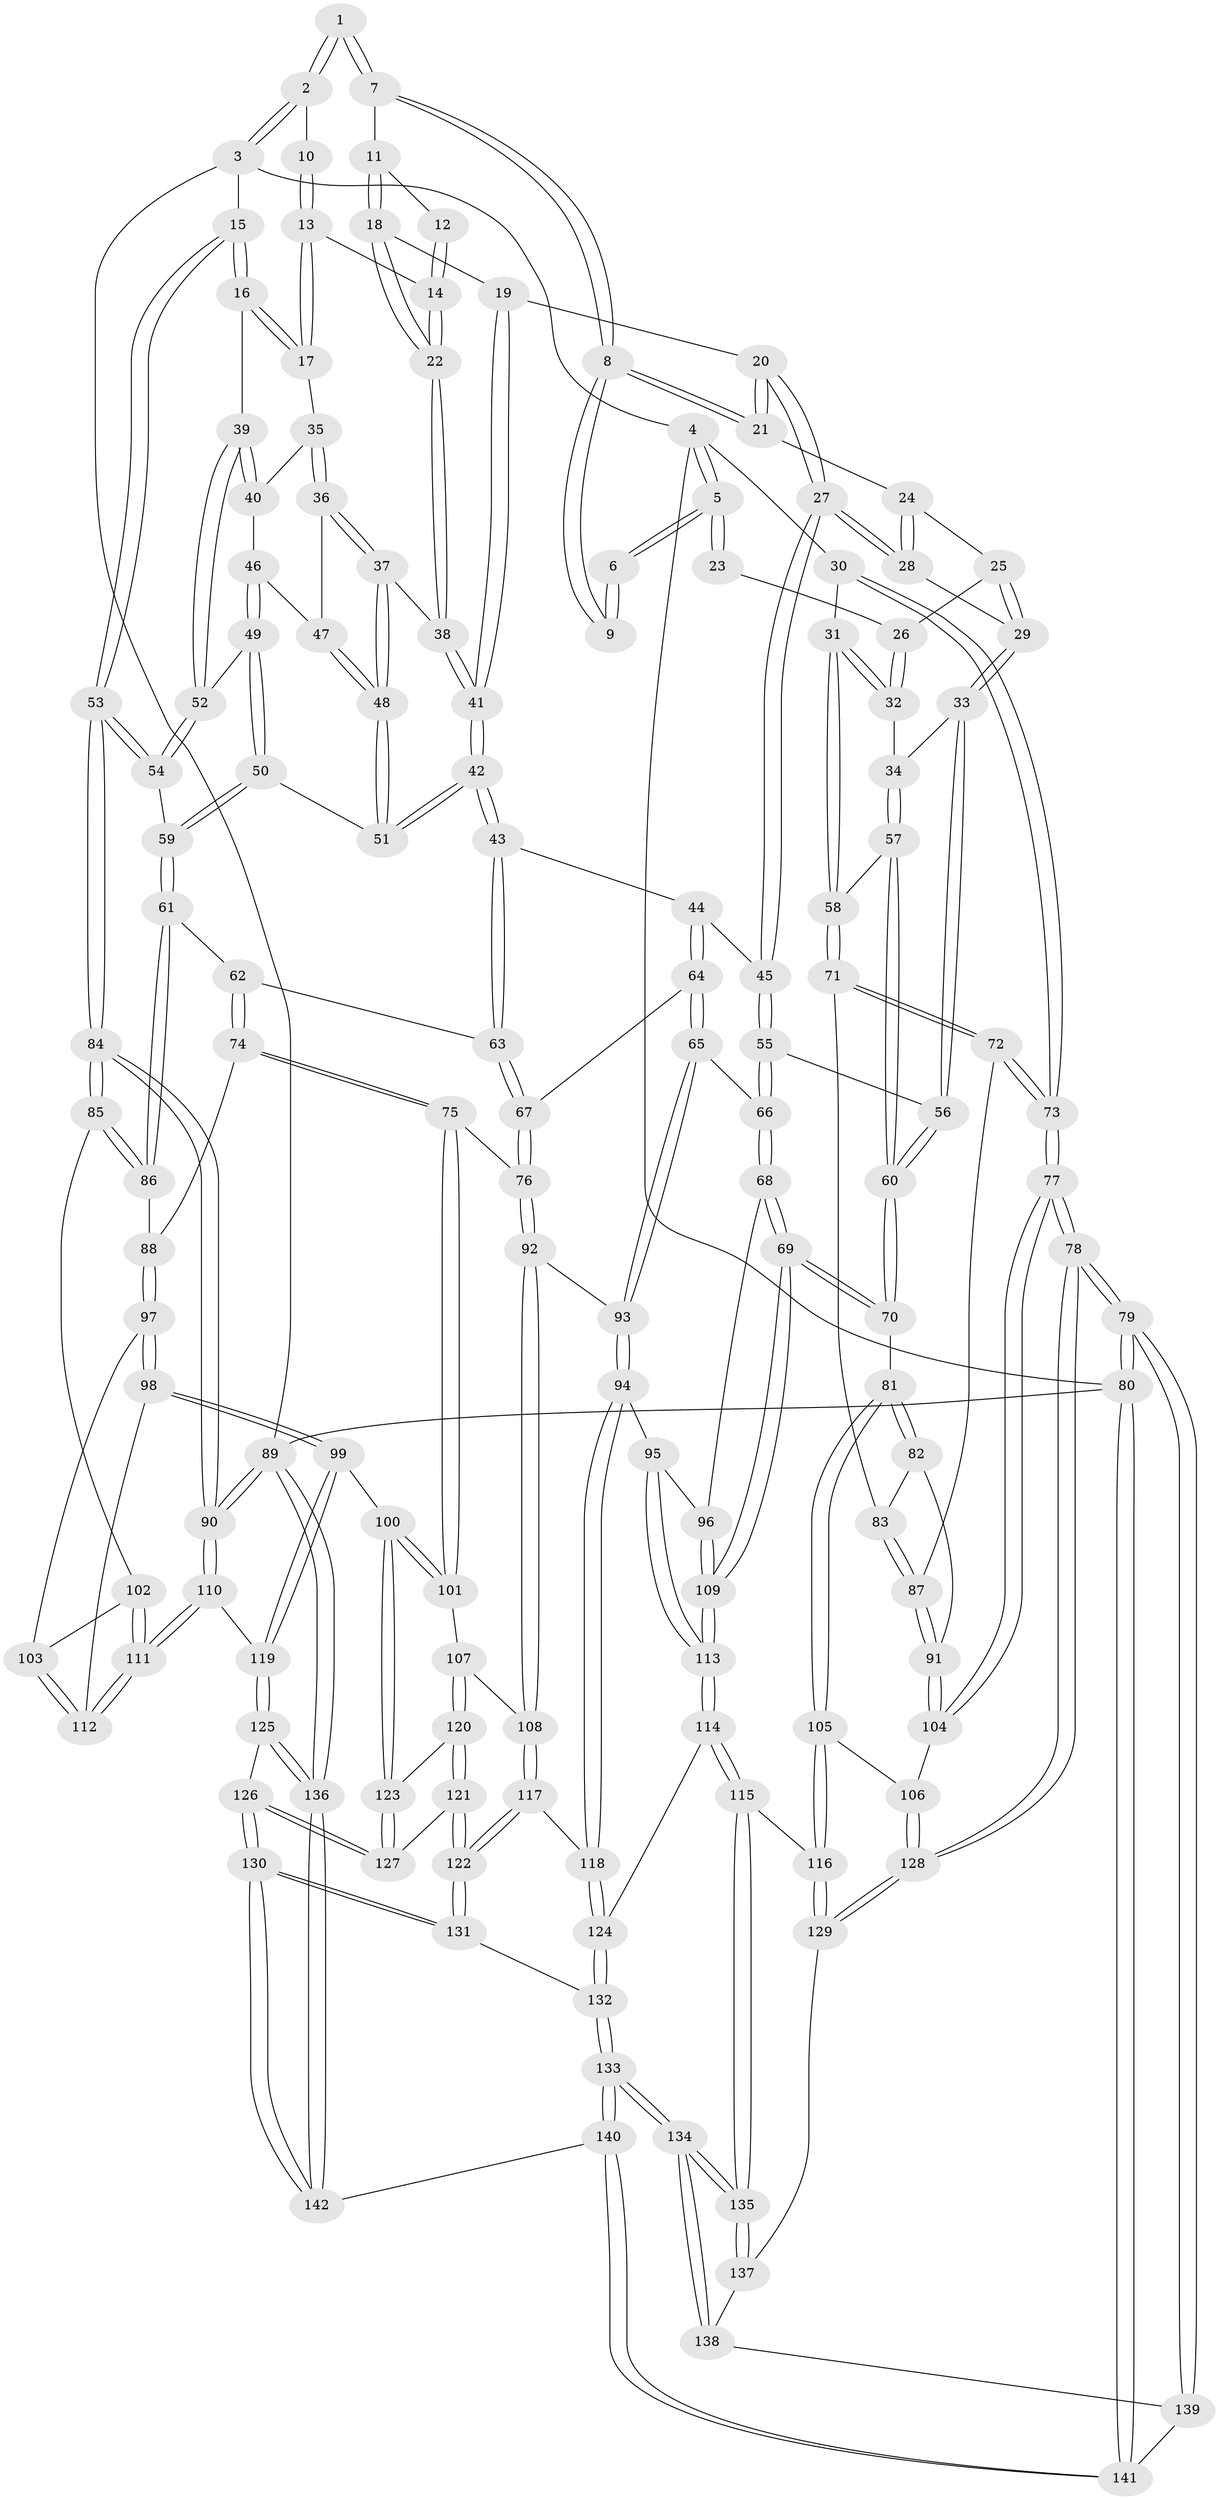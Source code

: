 // coarse degree distribution, {4: 0.4578313253012048, 6: 0.10843373493975904, 3: 0.13253012048192772, 5: 0.30120481927710846}
// Generated by graph-tools (version 1.1) at 2025/52/02/27/25 19:52:37]
// undirected, 142 vertices, 352 edges
graph export_dot {
graph [start="1"]
  node [color=gray90,style=filled];
  1 [pos="+0.6897595771262246+0"];
  2 [pos="+0.9903174521729476+0"];
  3 [pos="+1+0"];
  4 [pos="+0+0"];
  5 [pos="+0+0"];
  6 [pos="+0.5081120922445033+0"];
  7 [pos="+0.6406919393540491+0.07464929239328945"];
  8 [pos="+0.4787339871240931+0.08574673782136151"];
  9 [pos="+0.46651095897388517+0.06694449984664859"];
  10 [pos="+0.9147507295400381+0"];
  11 [pos="+0.6498072061934104+0.09582914863897603"];
  12 [pos="+0.7127505242655876+0.10255629769774888"];
  13 [pos="+0.8295186185768885+0.11056052275027017"];
  14 [pos="+0.7759532385854001+0.15719125458193992"];
  15 [pos="+1+0.0066311539457111655"];
  16 [pos="+0.9956322749952791+0.18356486671260852"];
  17 [pos="+0.8862359693089124+0.18794316864589275"];
  18 [pos="+0.6394144759471644+0.15464373163266024"];
  19 [pos="+0.6230147709213286+0.17991666423135905"];
  20 [pos="+0.5244240549297667+0.17839257567586178"];
  21 [pos="+0.48500489994150575+0.12128264417398217"];
  22 [pos="+0.7660554751774198+0.18492203483414746"];
  23 [pos="+0.3903497931410904+0.07887931237488044"];
  24 [pos="+0.4549205602578835+0.15054048201722375"];
  25 [pos="+0.38407375357988627+0.18580356177581384"];
  26 [pos="+0.31747263949357024+0.1422809052731591"];
  27 [pos="+0.5002700518575927+0.28532538129775725"];
  28 [pos="+0.4165203000957962+0.2472301846067421"];
  29 [pos="+0.39842080661278695+0.24597580814930534"];
  30 [pos="+0+0"];
  31 [pos="+0.06639626940428449+0.1264810866769156"];
  32 [pos="+0.18173282431560556+0.18009880246771673"];
  33 [pos="+0.2961571312674742+0.30600044754138545"];
  34 [pos="+0.24210844091230382+0.25229636533203254"];
  35 [pos="+0.8741083179545462+0.20747472554687557"];
  36 [pos="+0.8143099356379675+0.2341256310463973"];
  37 [pos="+0.7683645928963544+0.23175316391224535"];
  38 [pos="+0.7679788484399198+0.23155976568574826"];
  39 [pos="+0.9282338981746394+0.26142778656407345"];
  40 [pos="+0.887706584675573+0.24880287020782194"];
  41 [pos="+0.6668710219490832+0.30182355293898455"];
  42 [pos="+0.6497561286850244+0.3473753170478547"];
  43 [pos="+0.6297669631250777+0.36874478606524447"];
  44 [pos="+0.5747563552938438+0.3618905454923184"];
  45 [pos="+0.5213899076160131+0.34390439512971543"];
  46 [pos="+0.8690180925663101+0.2701801476891723"];
  47 [pos="+0.8410442745449583+0.2574320887345706"];
  48 [pos="+0.8370936550040733+0.35461729613375564"];
  49 [pos="+0.8799521075947974+0.3310514545403213"];
  50 [pos="+0.8477815320153393+0.37362290684446003"];
  51 [pos="+0.8445671418989924+0.3715775178679239"];
  52 [pos="+0.9241439114547502+0.3058625447691576"];
  53 [pos="+1+0.3592191054264289"];
  54 [pos="+1+0.3773159215608404"];
  55 [pos="+0.4134030009719009+0.404021600586441"];
  56 [pos="+0.3192266472729218+0.37404981948519456"];
  57 [pos="+0.1469697442411872+0.45797506007317046"];
  58 [pos="+0.1141338852065932+0.45268361339533786"];
  59 [pos="+0.8812834062590977+0.4655168758148296"];
  60 [pos="+0.23293089003776143+0.48177907291727096"];
  61 [pos="+0.8763467702752323+0.47590960531762005"];
  62 [pos="+0.6945353801898683+0.44647479653377453"];
  63 [pos="+0.6502710422920712+0.43163773990982723"];
  64 [pos="+0.4922542938071555+0.5434311335379025"];
  65 [pos="+0.44413065943730096+0.5565482939135453"];
  66 [pos="+0.4397350900212734+0.5552883903893887"];
  67 [pos="+0.6290698689819452+0.5491904455384101"];
  68 [pos="+0.4104440554921778+0.5706316569348524"];
  69 [pos="+0.2879303945966982+0.6010829177359237"];
  70 [pos="+0.27396424650848256+0.5958139461875749"];
  71 [pos="+0.06771776743869705+0.4844860318933244"];
  72 [pos="+0+0.5086134587656538"];
  73 [pos="+0+0.5197237477551513"];
  74 [pos="+0.7906627933014813+0.5792361028292904"];
  75 [pos="+0.747218116464292+0.6052911931519814"];
  76 [pos="+0.6387062517977358+0.5686519482247994"];
  77 [pos="+0+0.6120727022891413"];
  78 [pos="+0+0.8654171104265679"];
  79 [pos="+0+1"];
  80 [pos="+0+1"];
  81 [pos="+0.24007287347030004+0.6190542125953562"];
  82 [pos="+0.1380052274566943+0.6016422838618694"];
  83 [pos="+0.08569825450395782+0.5257604226181979"];
  84 [pos="+1+0.6506967882477571"];
  85 [pos="+1+0.6202620899896676"];
  86 [pos="+0.8709974096901195+0.5363957542734309"];
  87 [pos="+0.08255660718255561+0.6336276544330187"];
  88 [pos="+0.858883723568118+0.5505575299918962"];
  89 [pos="+1+1"];
  90 [pos="+1+0.9113109258114445"];
  91 [pos="+0.08653627348266107+0.6418534420629352"];
  92 [pos="+0.5896649773023593+0.6859512103817813"];
  93 [pos="+0.5211949668013564+0.6860255168167501"];
  94 [pos="+0.480083405844269+0.7280855006109018"];
  95 [pos="+0.4358249957420896+0.70841864570835"];
  96 [pos="+0.42036551375135967+0.6824298835979662"];
  97 [pos="+0.8750820871357866+0.6894850924526222"];
  98 [pos="+0.868267965754627+0.7021973795116688"];
  99 [pos="+0.8313887364446213+0.7412932349580243"];
  100 [pos="+0.7825892722957745+0.7398065628178451"];
  101 [pos="+0.7485281855284529+0.6896425598376186"];
  102 [pos="+0.9432916401843607+0.6843713827539755"];
  103 [pos="+0.9208557111752401+0.6871778183467951"];
  104 [pos="+0.08205977071653105+0.6613505824945937"];
  105 [pos="+0.1503642017076137+0.7546631569807436"];
  106 [pos="+0.1185797849651143+0.7466295035906484"];
  107 [pos="+0.6272597010784194+0.7206741269474177"];
  108 [pos="+0.6078019881867569+0.7112454513409958"];
  109 [pos="+0.32237127739097776+0.6857296439053666"];
  110 [pos="+1+0.8209021913520506"];
  111 [pos="+0.9739313215127707+0.7784757109162489"];
  112 [pos="+0.9393038214643797+0.7501529339715222"];
  113 [pos="+0.33461326501953004+0.7391920086542919"];
  114 [pos="+0.3280398155279207+0.8034817424797848"];
  115 [pos="+0.25322579467713413+0.8445062912428842"];
  116 [pos="+0.17548080355738316+0.7921895533613706"];
  117 [pos="+0.5505725817429445+0.8457549466799599"];
  118 [pos="+0.465861126848317+0.8134189490472993"];
  119 [pos="+0.8926620098389556+0.82877511962249"];
  120 [pos="+0.6467120597665944+0.752486724951507"];
  121 [pos="+0.6542179453102279+0.852903334058104"];
  122 [pos="+0.6014326860197604+0.9062832990924485"];
  123 [pos="+0.7519970047128068+0.7872334115937314"];
  124 [pos="+0.42254106265039143+0.8349189725114707"];
  125 [pos="+0.8319927243320487+0.9050661531471635"];
  126 [pos="+0.7870809531563862+0.8880656304441906"];
  127 [pos="+0.743260034636504+0.8273174577454456"];
  128 [pos="+0+0.8607751386951268"];
  129 [pos="+0.08793193250456172+0.9041343538845129"];
  130 [pos="+0.6218464806269064+1"];
  131 [pos="+0.6038431548073951+0.957053142629052"];
  132 [pos="+0.42320690031025093+0.9303520135903699"];
  133 [pos="+0.30731067911209353+1"];
  134 [pos="+0.26721944664242475+0.9942565110762303"];
  135 [pos="+0.25080715653344543+0.9205744786174173"];
  136 [pos="+0.9852212571925667+1"];
  137 [pos="+0.10317084930570172+0.9228547510701681"];
  138 [pos="+0.10688955283401365+0.9504933719519615"];
  139 [pos="+0.10637258279318344+0.953447569156366"];
  140 [pos="+0.3051310553081886+1"];
  141 [pos="+0.17922338117466255+1"];
  142 [pos="+0.6370974872962403+1"];
  1 -- 2;
  1 -- 2;
  1 -- 7;
  1 -- 7;
  2 -- 3;
  2 -- 3;
  2 -- 10;
  3 -- 4;
  3 -- 15;
  3 -- 89;
  4 -- 5;
  4 -- 5;
  4 -- 30;
  4 -- 80;
  5 -- 6;
  5 -- 6;
  5 -- 23;
  5 -- 23;
  6 -- 9;
  6 -- 9;
  7 -- 8;
  7 -- 8;
  7 -- 11;
  8 -- 9;
  8 -- 9;
  8 -- 21;
  8 -- 21;
  10 -- 13;
  10 -- 13;
  11 -- 12;
  11 -- 18;
  11 -- 18;
  12 -- 14;
  12 -- 14;
  13 -- 14;
  13 -- 17;
  13 -- 17;
  14 -- 22;
  14 -- 22;
  15 -- 16;
  15 -- 16;
  15 -- 53;
  15 -- 53;
  16 -- 17;
  16 -- 17;
  16 -- 39;
  17 -- 35;
  18 -- 19;
  18 -- 22;
  18 -- 22;
  19 -- 20;
  19 -- 41;
  19 -- 41;
  20 -- 21;
  20 -- 21;
  20 -- 27;
  20 -- 27;
  21 -- 24;
  22 -- 38;
  22 -- 38;
  23 -- 26;
  24 -- 25;
  24 -- 28;
  24 -- 28;
  25 -- 26;
  25 -- 29;
  25 -- 29;
  26 -- 32;
  26 -- 32;
  27 -- 28;
  27 -- 28;
  27 -- 45;
  27 -- 45;
  28 -- 29;
  29 -- 33;
  29 -- 33;
  30 -- 31;
  30 -- 73;
  30 -- 73;
  31 -- 32;
  31 -- 32;
  31 -- 58;
  31 -- 58;
  32 -- 34;
  33 -- 34;
  33 -- 56;
  33 -- 56;
  34 -- 57;
  34 -- 57;
  35 -- 36;
  35 -- 36;
  35 -- 40;
  36 -- 37;
  36 -- 37;
  36 -- 47;
  37 -- 38;
  37 -- 48;
  37 -- 48;
  38 -- 41;
  38 -- 41;
  39 -- 40;
  39 -- 40;
  39 -- 52;
  39 -- 52;
  40 -- 46;
  41 -- 42;
  41 -- 42;
  42 -- 43;
  42 -- 43;
  42 -- 51;
  42 -- 51;
  43 -- 44;
  43 -- 63;
  43 -- 63;
  44 -- 45;
  44 -- 64;
  44 -- 64;
  45 -- 55;
  45 -- 55;
  46 -- 47;
  46 -- 49;
  46 -- 49;
  47 -- 48;
  47 -- 48;
  48 -- 51;
  48 -- 51;
  49 -- 50;
  49 -- 50;
  49 -- 52;
  50 -- 51;
  50 -- 59;
  50 -- 59;
  52 -- 54;
  52 -- 54;
  53 -- 54;
  53 -- 54;
  53 -- 84;
  53 -- 84;
  54 -- 59;
  55 -- 56;
  55 -- 66;
  55 -- 66;
  56 -- 60;
  56 -- 60;
  57 -- 58;
  57 -- 60;
  57 -- 60;
  58 -- 71;
  58 -- 71;
  59 -- 61;
  59 -- 61;
  60 -- 70;
  60 -- 70;
  61 -- 62;
  61 -- 86;
  61 -- 86;
  62 -- 63;
  62 -- 74;
  62 -- 74;
  63 -- 67;
  63 -- 67;
  64 -- 65;
  64 -- 65;
  64 -- 67;
  65 -- 66;
  65 -- 93;
  65 -- 93;
  66 -- 68;
  66 -- 68;
  67 -- 76;
  67 -- 76;
  68 -- 69;
  68 -- 69;
  68 -- 96;
  69 -- 70;
  69 -- 70;
  69 -- 109;
  69 -- 109;
  70 -- 81;
  71 -- 72;
  71 -- 72;
  71 -- 83;
  72 -- 73;
  72 -- 73;
  72 -- 87;
  73 -- 77;
  73 -- 77;
  74 -- 75;
  74 -- 75;
  74 -- 88;
  75 -- 76;
  75 -- 101;
  75 -- 101;
  76 -- 92;
  76 -- 92;
  77 -- 78;
  77 -- 78;
  77 -- 104;
  77 -- 104;
  78 -- 79;
  78 -- 79;
  78 -- 128;
  78 -- 128;
  79 -- 80;
  79 -- 80;
  79 -- 139;
  79 -- 139;
  80 -- 89;
  80 -- 141;
  80 -- 141;
  81 -- 82;
  81 -- 82;
  81 -- 105;
  81 -- 105;
  82 -- 83;
  82 -- 91;
  83 -- 87;
  83 -- 87;
  84 -- 85;
  84 -- 85;
  84 -- 90;
  84 -- 90;
  85 -- 86;
  85 -- 86;
  85 -- 102;
  86 -- 88;
  87 -- 91;
  87 -- 91;
  88 -- 97;
  88 -- 97;
  89 -- 90;
  89 -- 90;
  89 -- 136;
  89 -- 136;
  90 -- 110;
  90 -- 110;
  91 -- 104;
  91 -- 104;
  92 -- 93;
  92 -- 108;
  92 -- 108;
  93 -- 94;
  93 -- 94;
  94 -- 95;
  94 -- 118;
  94 -- 118;
  95 -- 96;
  95 -- 113;
  95 -- 113;
  96 -- 109;
  96 -- 109;
  97 -- 98;
  97 -- 98;
  97 -- 103;
  98 -- 99;
  98 -- 99;
  98 -- 112;
  99 -- 100;
  99 -- 119;
  99 -- 119;
  100 -- 101;
  100 -- 101;
  100 -- 123;
  100 -- 123;
  101 -- 107;
  102 -- 103;
  102 -- 111;
  102 -- 111;
  103 -- 112;
  103 -- 112;
  104 -- 106;
  105 -- 106;
  105 -- 116;
  105 -- 116;
  106 -- 128;
  106 -- 128;
  107 -- 108;
  107 -- 120;
  107 -- 120;
  108 -- 117;
  108 -- 117;
  109 -- 113;
  109 -- 113;
  110 -- 111;
  110 -- 111;
  110 -- 119;
  111 -- 112;
  111 -- 112;
  113 -- 114;
  113 -- 114;
  114 -- 115;
  114 -- 115;
  114 -- 124;
  115 -- 116;
  115 -- 135;
  115 -- 135;
  116 -- 129;
  116 -- 129;
  117 -- 118;
  117 -- 122;
  117 -- 122;
  118 -- 124;
  118 -- 124;
  119 -- 125;
  119 -- 125;
  120 -- 121;
  120 -- 121;
  120 -- 123;
  121 -- 122;
  121 -- 122;
  121 -- 127;
  122 -- 131;
  122 -- 131;
  123 -- 127;
  123 -- 127;
  124 -- 132;
  124 -- 132;
  125 -- 126;
  125 -- 136;
  125 -- 136;
  126 -- 127;
  126 -- 127;
  126 -- 130;
  126 -- 130;
  128 -- 129;
  128 -- 129;
  129 -- 137;
  130 -- 131;
  130 -- 131;
  130 -- 142;
  130 -- 142;
  131 -- 132;
  132 -- 133;
  132 -- 133;
  133 -- 134;
  133 -- 134;
  133 -- 140;
  133 -- 140;
  134 -- 135;
  134 -- 135;
  134 -- 138;
  134 -- 138;
  135 -- 137;
  135 -- 137;
  136 -- 142;
  136 -- 142;
  137 -- 138;
  138 -- 139;
  139 -- 141;
  140 -- 141;
  140 -- 141;
  140 -- 142;
}
